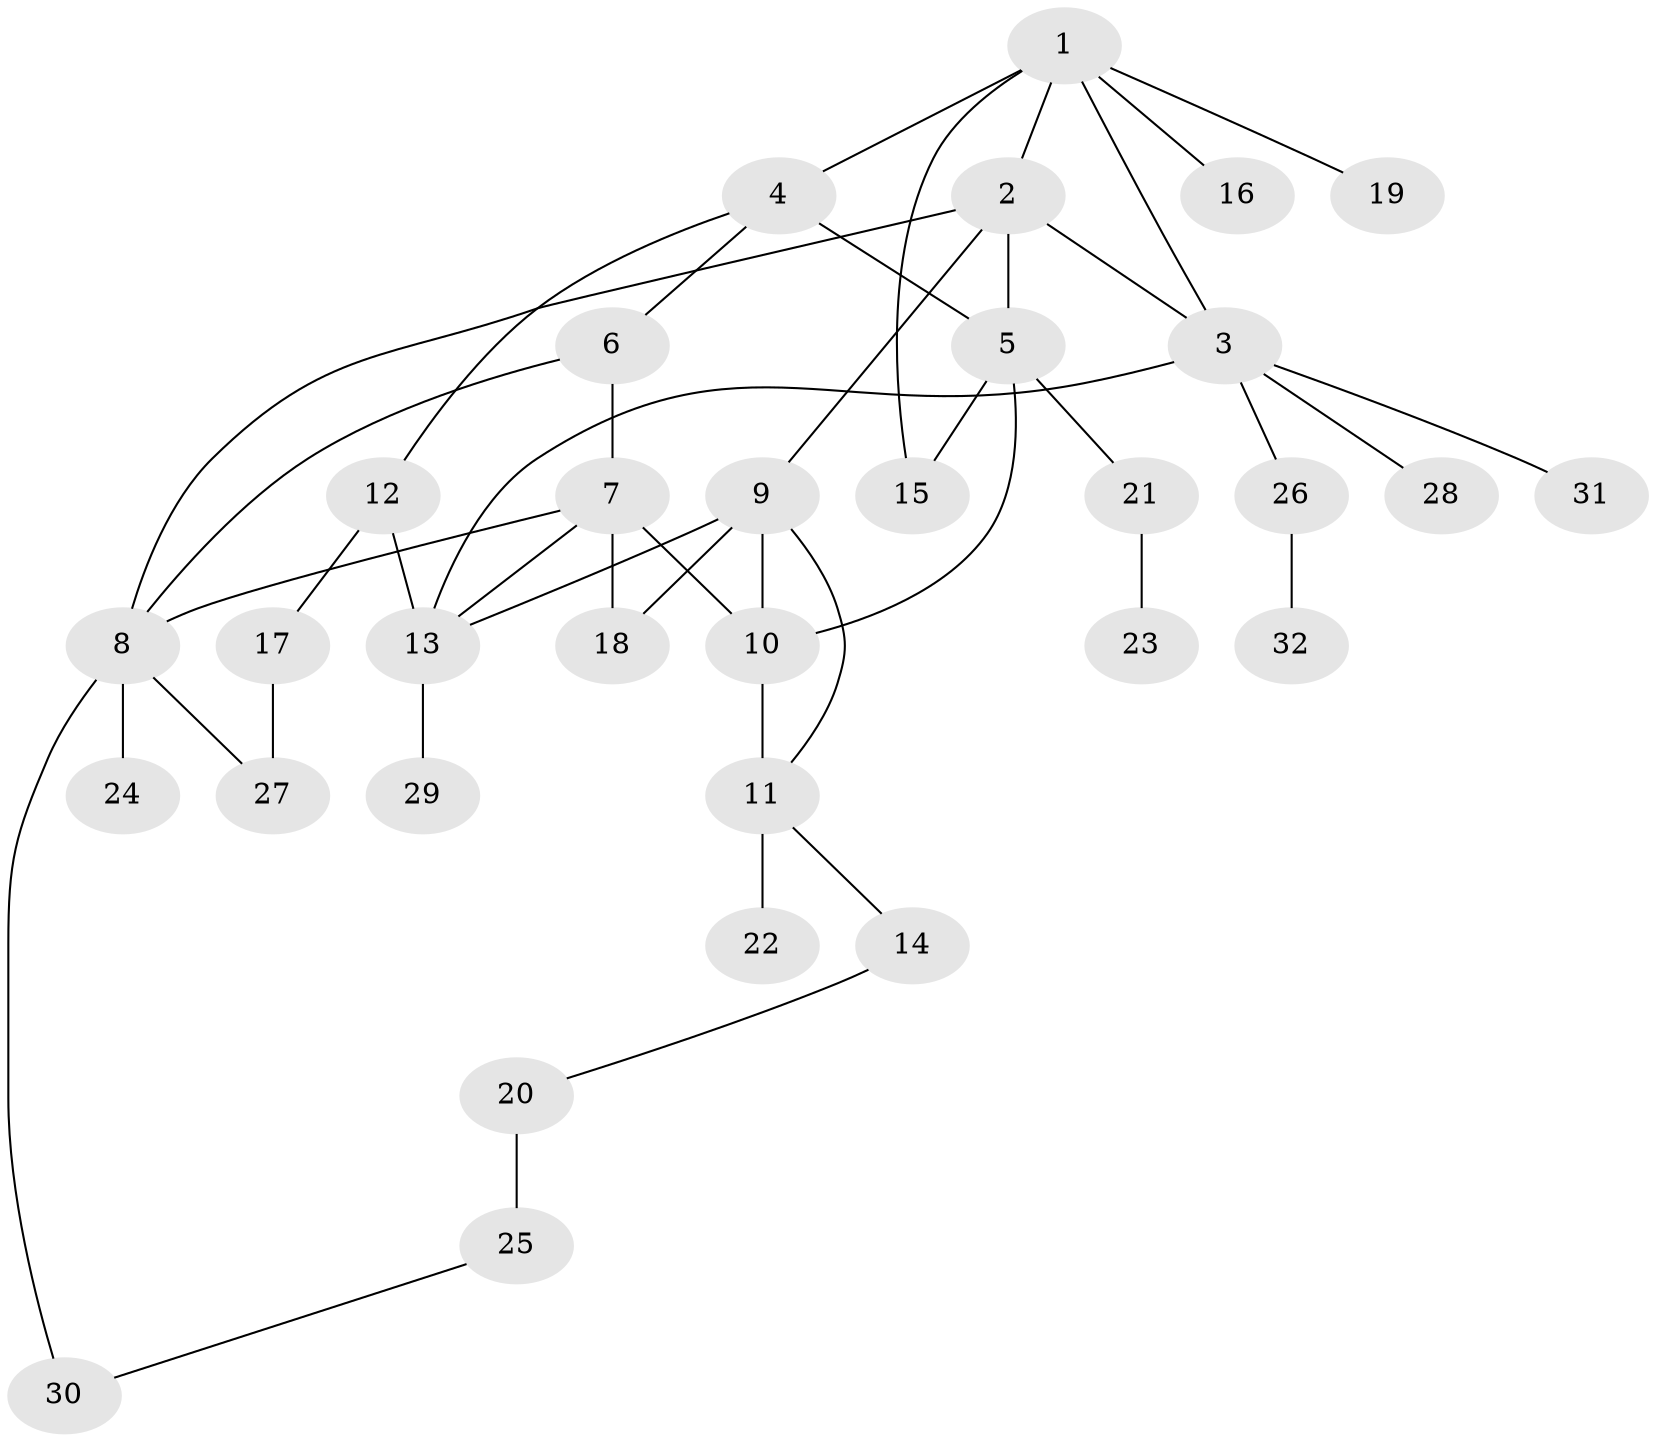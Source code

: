 // original degree distribution, {6: 0.03125, 5: 0.046875, 7: 0.0625, 4: 0.0625, 3: 0.09375, 9: 0.015625, 11: 0.015625, 1: 0.578125, 2: 0.09375}
// Generated by graph-tools (version 1.1) at 2025/37/03/09/25 02:37:29]
// undirected, 32 vertices, 45 edges
graph export_dot {
graph [start="1"]
  node [color=gray90,style=filled];
  1;
  2;
  3;
  4;
  5;
  6;
  7;
  8;
  9;
  10;
  11;
  12;
  13;
  14;
  15;
  16;
  17;
  18;
  19;
  20;
  21;
  22;
  23;
  24;
  25;
  26;
  27;
  28;
  29;
  30;
  31;
  32;
  1 -- 2 [weight=1.0];
  1 -- 3 [weight=1.0];
  1 -- 4 [weight=1.0];
  1 -- 15 [weight=1.0];
  1 -- 16 [weight=1.0];
  1 -- 19 [weight=1.0];
  2 -- 3 [weight=1.0];
  2 -- 5 [weight=1.0];
  2 -- 8 [weight=1.0];
  2 -- 9 [weight=1.0];
  3 -- 13 [weight=1.0];
  3 -- 26 [weight=1.0];
  3 -- 28 [weight=1.0];
  3 -- 31 [weight=1.0];
  4 -- 5 [weight=2.0];
  4 -- 6 [weight=1.0];
  4 -- 12 [weight=1.0];
  5 -- 10 [weight=1.0];
  5 -- 15 [weight=1.0];
  5 -- 21 [weight=1.0];
  6 -- 7 [weight=1.0];
  6 -- 8 [weight=1.0];
  7 -- 8 [weight=1.0];
  7 -- 10 [weight=1.0];
  7 -- 13 [weight=1.0];
  7 -- 18 [weight=2.0];
  8 -- 24 [weight=1.0];
  8 -- 27 [weight=1.0];
  8 -- 30 [weight=1.0];
  9 -- 10 [weight=1.0];
  9 -- 11 [weight=1.0];
  9 -- 13 [weight=1.0];
  9 -- 18 [weight=1.0];
  10 -- 11 [weight=1.0];
  11 -- 14 [weight=1.0];
  11 -- 22 [weight=5.0];
  12 -- 13 [weight=8.0];
  12 -- 17 [weight=1.0];
  13 -- 29 [weight=1.0];
  14 -- 20 [weight=1.0];
  17 -- 27 [weight=1.0];
  20 -- 25 [weight=2.0];
  21 -- 23 [weight=3.0];
  25 -- 30 [weight=1.0];
  26 -- 32 [weight=1.0];
}
